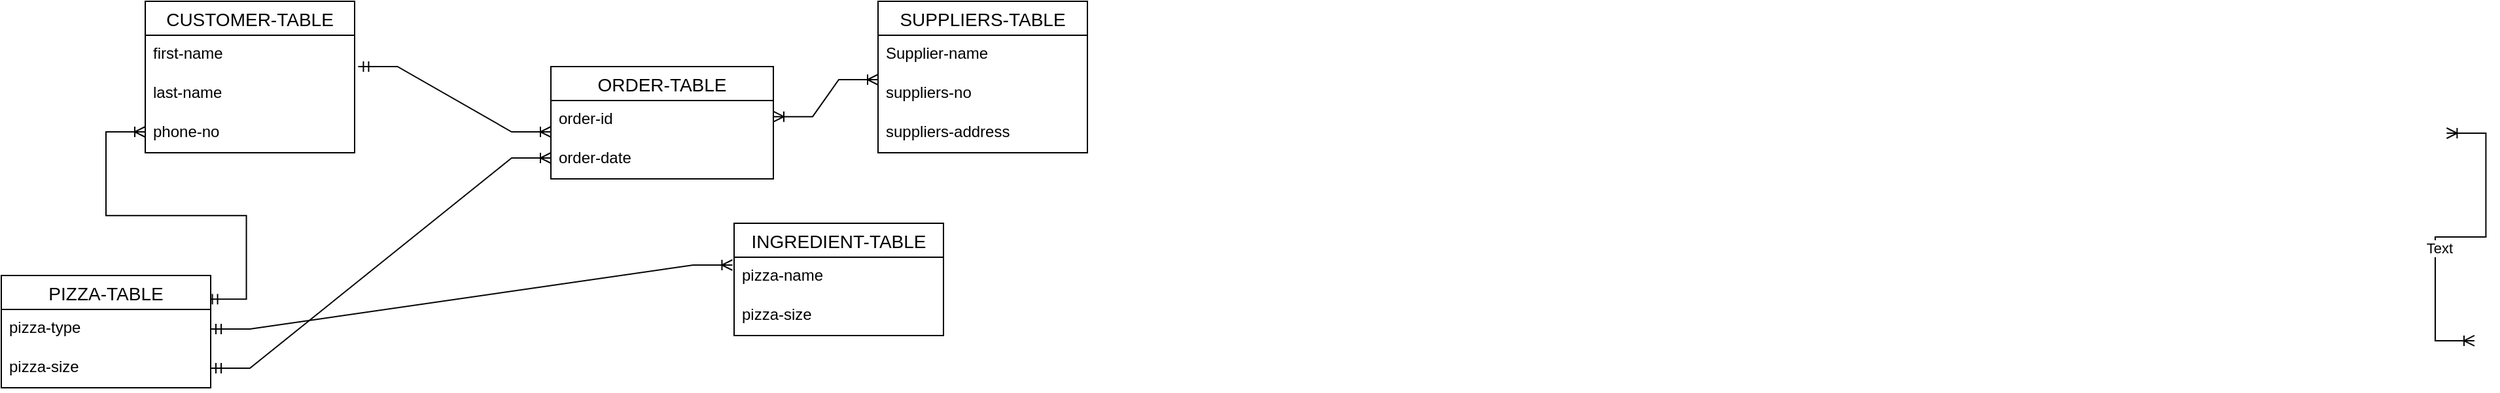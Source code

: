 <mxfile version="24.8.6">
  <diagram name="Page-1" id="LUcV5o30cnkAbACjO_y3">
    <mxGraphModel dx="1644" dy="446" grid="1" gridSize="10" guides="1" tooltips="1" connect="1" arrows="1" fold="1" page="1" pageScale="1" pageWidth="850" pageHeight="1100" math="0" shadow="0">
      <root>
        <mxCell id="0" />
        <mxCell id="1" parent="0" />
        <mxCell id="4iQy_jfTZVuuwxp7fqCE-132" value="ORDER-TABLE" style="swimlane;fontStyle=0;childLayout=stackLayout;horizontal=1;startSize=26;horizontalStack=0;resizeParent=1;resizeParentMax=0;resizeLast=0;collapsible=1;marginBottom=0;align=center;fontSize=14;" vertex="1" parent="1">
          <mxGeometry x="330" y="230" width="170" height="86" as="geometry" />
        </mxCell>
        <mxCell id="4iQy_jfTZVuuwxp7fqCE-133" value="order-id" style="text;strokeColor=none;fillColor=none;spacingLeft=4;spacingRight=4;overflow=hidden;rotatable=0;points=[[0,0.5],[1,0.5]];portConstraint=eastwest;fontSize=12;whiteSpace=wrap;html=1;" vertex="1" parent="4iQy_jfTZVuuwxp7fqCE-132">
          <mxGeometry y="26" width="170" height="30" as="geometry" />
        </mxCell>
        <mxCell id="4iQy_jfTZVuuwxp7fqCE-134" value="order-date" style="text;strokeColor=none;fillColor=none;spacingLeft=4;spacingRight=4;overflow=hidden;rotatable=0;points=[[0,0.5],[1,0.5]];portConstraint=eastwest;fontSize=12;whiteSpace=wrap;html=1;" vertex="1" parent="4iQy_jfTZVuuwxp7fqCE-132">
          <mxGeometry y="56" width="170" height="30" as="geometry" />
        </mxCell>
        <mxCell id="4iQy_jfTZVuuwxp7fqCE-155" value="SUPPLIERS-TABLE" style="swimlane;fontStyle=0;childLayout=stackLayout;horizontal=1;startSize=26;horizontalStack=0;resizeParent=1;resizeParentMax=0;resizeLast=0;collapsible=1;marginBottom=0;align=center;fontSize=14;" vertex="1" parent="1">
          <mxGeometry x="580" y="180" width="160" height="116" as="geometry" />
        </mxCell>
        <mxCell id="4iQy_jfTZVuuwxp7fqCE-156" value="Supplier-name" style="text;strokeColor=none;fillColor=none;spacingLeft=4;spacingRight=4;overflow=hidden;rotatable=0;points=[[0,0.5],[1,0.5]];portConstraint=eastwest;fontSize=12;whiteSpace=wrap;html=1;" vertex="1" parent="4iQy_jfTZVuuwxp7fqCE-155">
          <mxGeometry y="26" width="160" height="30" as="geometry" />
        </mxCell>
        <mxCell id="4iQy_jfTZVuuwxp7fqCE-157" value="suppliers-no" style="text;strokeColor=none;fillColor=none;spacingLeft=4;spacingRight=4;overflow=hidden;rotatable=0;points=[[0,0.5],[1,0.5]];portConstraint=eastwest;fontSize=12;whiteSpace=wrap;html=1;" vertex="1" parent="4iQy_jfTZVuuwxp7fqCE-155">
          <mxGeometry y="56" width="160" height="30" as="geometry" />
        </mxCell>
        <mxCell id="4iQy_jfTZVuuwxp7fqCE-158" value="suppliers-address" style="text;strokeColor=none;fillColor=none;spacingLeft=4;spacingRight=4;overflow=hidden;rotatable=0;points=[[0,0.5],[1,0.5]];portConstraint=eastwest;fontSize=12;whiteSpace=wrap;html=1;" vertex="1" parent="4iQy_jfTZVuuwxp7fqCE-155">
          <mxGeometry y="86" width="160" height="30" as="geometry" />
        </mxCell>
        <mxCell id="4iQy_jfTZVuuwxp7fqCE-160" value="" style="edgeStyle=entityRelationEdgeStyle;fontSize=12;html=1;endArrow=ERoneToMany;startArrow=ERoneToMany;rounded=0;entryX=0.008;entryY=0.133;entryDx=0;entryDy=0;entryPerimeter=0;" edge="1" parent="1">
          <mxGeometry width="100" height="100" relative="1" as="geometry">
            <mxPoint x="1778.72" y="281" as="sourcePoint" />
            <mxPoint x="1800" y="439.99" as="targetPoint" />
            <Array as="points">
              <mxPoint x="1788.72" y="240" />
              <mxPoint x="1778.72" y="380" />
              <mxPoint x="1988.72" y="340" />
            </Array>
          </mxGeometry>
        </mxCell>
        <mxCell id="4iQy_jfTZVuuwxp7fqCE-166" value="Text" style="edgeLabel;html=1;align=center;verticalAlign=middle;resizable=0;points=[];" vertex="1" connectable="0" parent="4iQy_jfTZVuuwxp7fqCE-160">
          <mxGeometry x="0.216" y="3" relative="1" as="geometry">
            <mxPoint as="offset" />
          </mxGeometry>
        </mxCell>
        <mxCell id="4iQy_jfTZVuuwxp7fqCE-161" value="" style="edgeStyle=entityRelationEdgeStyle;fontSize=12;html=1;endArrow=ERoneToMany;startArrow=ERoneToMany;rounded=0;exitX=1.035;exitY=-0.222;exitDx=0;exitDy=0;exitPerimeter=0;" edge="1" parent="1">
          <mxGeometry width="100" height="100" relative="1" as="geometry">
            <mxPoint x="500.0" y="268.34" as="sourcePoint" />
            <mxPoint x="580" y="240" as="targetPoint" />
            <Array as="points">
              <mxPoint x="454.05" y="329" />
            </Array>
          </mxGeometry>
        </mxCell>
        <mxCell id="4iQy_jfTZVuuwxp7fqCE-170" value="INGREDIENT-TABLE" style="swimlane;fontStyle=0;childLayout=stackLayout;horizontal=1;startSize=26;horizontalStack=0;resizeParent=1;resizeParentMax=0;resizeLast=0;collapsible=1;marginBottom=0;align=center;fontSize=14;" vertex="1" parent="1">
          <mxGeometry x="470" y="350" width="160" height="86" as="geometry" />
        </mxCell>
        <mxCell id="4iQy_jfTZVuuwxp7fqCE-171" value="pizza-name" style="text;strokeColor=none;fillColor=none;spacingLeft=4;spacingRight=4;overflow=hidden;rotatable=0;points=[[0,0.5],[1,0.5]];portConstraint=eastwest;fontSize=12;whiteSpace=wrap;html=1;" vertex="1" parent="4iQy_jfTZVuuwxp7fqCE-170">
          <mxGeometry y="26" width="160" height="30" as="geometry" />
        </mxCell>
        <mxCell id="4iQy_jfTZVuuwxp7fqCE-172" value="pizza-size" style="text;strokeColor=none;fillColor=none;spacingLeft=4;spacingRight=4;overflow=hidden;rotatable=0;points=[[0,0.5],[1,0.5]];portConstraint=eastwest;fontSize=12;whiteSpace=wrap;html=1;" vertex="1" parent="4iQy_jfTZVuuwxp7fqCE-170">
          <mxGeometry y="56" width="160" height="30" as="geometry" />
        </mxCell>
        <mxCell id="4iQy_jfTZVuuwxp7fqCE-174" value="CUSTOMER-TABLE" style="swimlane;fontStyle=0;childLayout=stackLayout;horizontal=1;startSize=26;horizontalStack=0;resizeParent=1;resizeParentMax=0;resizeLast=0;collapsible=1;marginBottom=0;align=center;fontSize=14;" vertex="1" parent="1">
          <mxGeometry x="20" y="180" width="160" height="116" as="geometry" />
        </mxCell>
        <mxCell id="4iQy_jfTZVuuwxp7fqCE-175" value="first-name" style="text;strokeColor=none;fillColor=none;spacingLeft=4;spacingRight=4;overflow=hidden;rotatable=0;points=[[0,0.5],[1,0.5]];portConstraint=eastwest;fontSize=12;whiteSpace=wrap;html=1;" vertex="1" parent="4iQy_jfTZVuuwxp7fqCE-174">
          <mxGeometry y="26" width="160" height="30" as="geometry" />
        </mxCell>
        <mxCell id="4iQy_jfTZVuuwxp7fqCE-176" value="last-name" style="text;strokeColor=none;fillColor=none;spacingLeft=4;spacingRight=4;overflow=hidden;rotatable=0;points=[[0,0.5],[1,0.5]];portConstraint=eastwest;fontSize=12;whiteSpace=wrap;html=1;" vertex="1" parent="4iQy_jfTZVuuwxp7fqCE-174">
          <mxGeometry y="56" width="160" height="30" as="geometry" />
        </mxCell>
        <mxCell id="4iQy_jfTZVuuwxp7fqCE-177" value="phone-no" style="text;strokeColor=none;fillColor=none;spacingLeft=4;spacingRight=4;overflow=hidden;rotatable=0;points=[[0,0.5],[1,0.5]];portConstraint=eastwest;fontSize=12;whiteSpace=wrap;html=1;" vertex="1" parent="4iQy_jfTZVuuwxp7fqCE-174">
          <mxGeometry y="86" width="160" height="30" as="geometry" />
        </mxCell>
        <mxCell id="4iQy_jfTZVuuwxp7fqCE-181" value="" style="edgeStyle=entityRelationEdgeStyle;fontSize=12;html=1;endArrow=ERoneToMany;startArrow=ERmandOne;rounded=0;exitX=1;exitY=0.25;exitDx=0;exitDy=0;entryX=0.642;entryY=0.911;entryDx=0;entryDy=0;entryPerimeter=0;" edge="1" parent="4iQy_jfTZVuuwxp7fqCE-174">
          <mxGeometry width="100" height="100" relative="1" as="geometry">
            <mxPoint x="47.28" y="228.17" as="sourcePoint" />
            <mxPoint x="2.842e-14" y="100.0" as="targetPoint" />
            <Array as="points">
              <mxPoint x="207.28" y="166.67" />
              <mxPoint x="107.28" y="106.67" />
            </Array>
          </mxGeometry>
        </mxCell>
        <mxCell id="4iQy_jfTZVuuwxp7fqCE-178" value="" style="edgeStyle=entityRelationEdgeStyle;fontSize=12;html=1;endArrow=ERoneToMany;startArrow=ERmandOne;rounded=0;exitX=1.017;exitY=-0.2;exitDx=0;exitDy=0;exitPerimeter=0;" edge="1" parent="1" source="4iQy_jfTZVuuwxp7fqCE-176">
          <mxGeometry width="100" height="100" relative="1" as="geometry">
            <mxPoint x="350" y="400" as="sourcePoint" />
            <mxPoint x="330" y="280" as="targetPoint" />
            <Array as="points">
              <mxPoint x="340" y="350" />
            </Array>
          </mxGeometry>
        </mxCell>
        <mxCell id="4iQy_jfTZVuuwxp7fqCE-179" value="" style="edgeStyle=entityRelationEdgeStyle;fontSize=12;html=1;endArrow=ERoneToMany;startArrow=ERmandOne;rounded=0;exitX=1;exitY=0.5;exitDx=0;exitDy=0;entryX=-0.008;entryY=0.2;entryDx=0;entryDy=0;entryPerimeter=0;" edge="1" parent="1" source="4iQy_jfTZVuuwxp7fqCE-184" target="4iQy_jfTZVuuwxp7fqCE-171">
          <mxGeometry width="100" height="100" relative="1" as="geometry">
            <mxPoint x="398.08" y="402.67" as="sourcePoint" />
            <mxPoint x="450" y="300" as="targetPoint" />
          </mxGeometry>
        </mxCell>
        <mxCell id="4iQy_jfTZVuuwxp7fqCE-180" value="" style="edgeStyle=entityRelationEdgeStyle;fontSize=12;html=1;endArrow=ERoneToMany;startArrow=ERmandOne;rounded=0;exitX=1;exitY=0.5;exitDx=0;exitDy=0;" edge="1" parent="1" source="4iQy_jfTZVuuwxp7fqCE-183">
          <mxGeometry width="100" height="100" relative="1" as="geometry">
            <mxPoint x="400" y="429" as="sourcePoint" />
            <mxPoint x="330" y="300" as="targetPoint" />
            <Array as="points">
              <mxPoint x="480" y="359" />
              <mxPoint x="480" y="359" />
              <mxPoint x="480" y="369" />
              <mxPoint x="490" y="369" />
            </Array>
          </mxGeometry>
        </mxCell>
        <mxCell id="4iQy_jfTZVuuwxp7fqCE-182" value="PIZZA-TABLE" style="swimlane;fontStyle=0;childLayout=stackLayout;horizontal=1;startSize=26;horizontalStack=0;resizeParent=1;resizeParentMax=0;resizeLast=0;collapsible=1;marginBottom=0;align=center;fontSize=14;" vertex="1" parent="1">
          <mxGeometry x="-90" y="390" width="160" height="86" as="geometry" />
        </mxCell>
        <mxCell id="4iQy_jfTZVuuwxp7fqCE-184" value="pizza-type" style="text;strokeColor=none;fillColor=none;spacingLeft=4;spacingRight=4;overflow=hidden;rotatable=0;points=[[0,0.5],[1,0.5]];portConstraint=eastwest;fontSize=12;whiteSpace=wrap;html=1;" vertex="1" parent="4iQy_jfTZVuuwxp7fqCE-182">
          <mxGeometry y="26" width="160" height="30" as="geometry" />
        </mxCell>
        <mxCell id="4iQy_jfTZVuuwxp7fqCE-183" value="pizza-size" style="text;strokeColor=none;fillColor=none;spacingLeft=4;spacingRight=4;overflow=hidden;rotatable=0;points=[[0,0.5],[1,0.5]];portConstraint=eastwest;fontSize=12;whiteSpace=wrap;html=1;" vertex="1" parent="4iQy_jfTZVuuwxp7fqCE-182">
          <mxGeometry y="56" width="160" height="30" as="geometry" />
        </mxCell>
      </root>
    </mxGraphModel>
  </diagram>
</mxfile>
